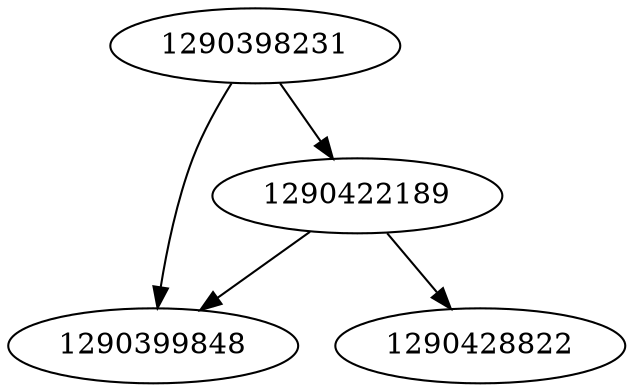 strict digraph  {
1290399848;
1290422189;
1290428822;
1290398231;
1290422189 -> 1290428822;
1290422189 -> 1290399848;
1290398231 -> 1290422189;
1290398231 -> 1290399848;
}
